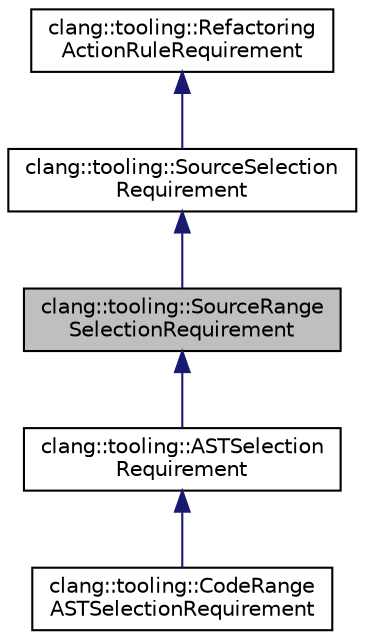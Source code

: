 digraph "clang::tooling::SourceRangeSelectionRequirement"
{
 // LATEX_PDF_SIZE
  bgcolor="transparent";
  edge [fontname="Helvetica",fontsize="10",labelfontname="Helvetica",labelfontsize="10"];
  node [fontname="Helvetica",fontsize="10",shape=record];
  Node1 [label="clang::tooling::SourceRange\lSelectionRequirement",height=0.2,width=0.4,color="black", fillcolor="grey75", style="filled", fontcolor="black",tooltip="A selection requirement that is satisfied when any portion of the source text is selected."];
  Node2 -> Node1 [dir="back",color="midnightblue",fontsize="10",style="solid",fontname="Helvetica"];
  Node2 [label="clang::tooling::SourceSelection\lRequirement",height=0.2,width=0.4,color="black",URL="$classclang_1_1tooling_1_1SourceSelectionRequirement.html",tooltip="A base class for any requirement that expects some part of the source to be selected in an editor (or..."];
  Node3 -> Node2 [dir="back",color="midnightblue",fontsize="10",style="solid",fontname="Helvetica"];
  Node3 [label="clang::tooling::Refactoring\lActionRuleRequirement",height=0.2,width=0.4,color="black",URL="$classclang_1_1tooling_1_1RefactoringActionRuleRequirement.html",tooltip="A refactoring action rule requirement determines when a refactoring action rule can be invoked."];
  Node1 -> Node4 [dir="back",color="midnightblue",fontsize="10",style="solid",fontname="Helvetica"];
  Node4 [label="clang::tooling::ASTSelection\lRequirement",height=0.2,width=0.4,color="black",URL="$classclang_1_1tooling_1_1ASTSelectionRequirement.html",tooltip="An AST selection requirement is satisfied when any portion of the AST overlaps with the selection ran..."];
  Node4 -> Node5 [dir="back",color="midnightblue",fontsize="10",style="solid",fontname="Helvetica"];
  Node5 [label="clang::tooling::CodeRange\lASTSelectionRequirement",height=0.2,width=0.4,color="black",URL="$classclang_1_1tooling_1_1CodeRangeASTSelectionRequirement.html",tooltip="A selection requirement that is satisfied when the selection range overlaps with a number of neighbou..."];
}
